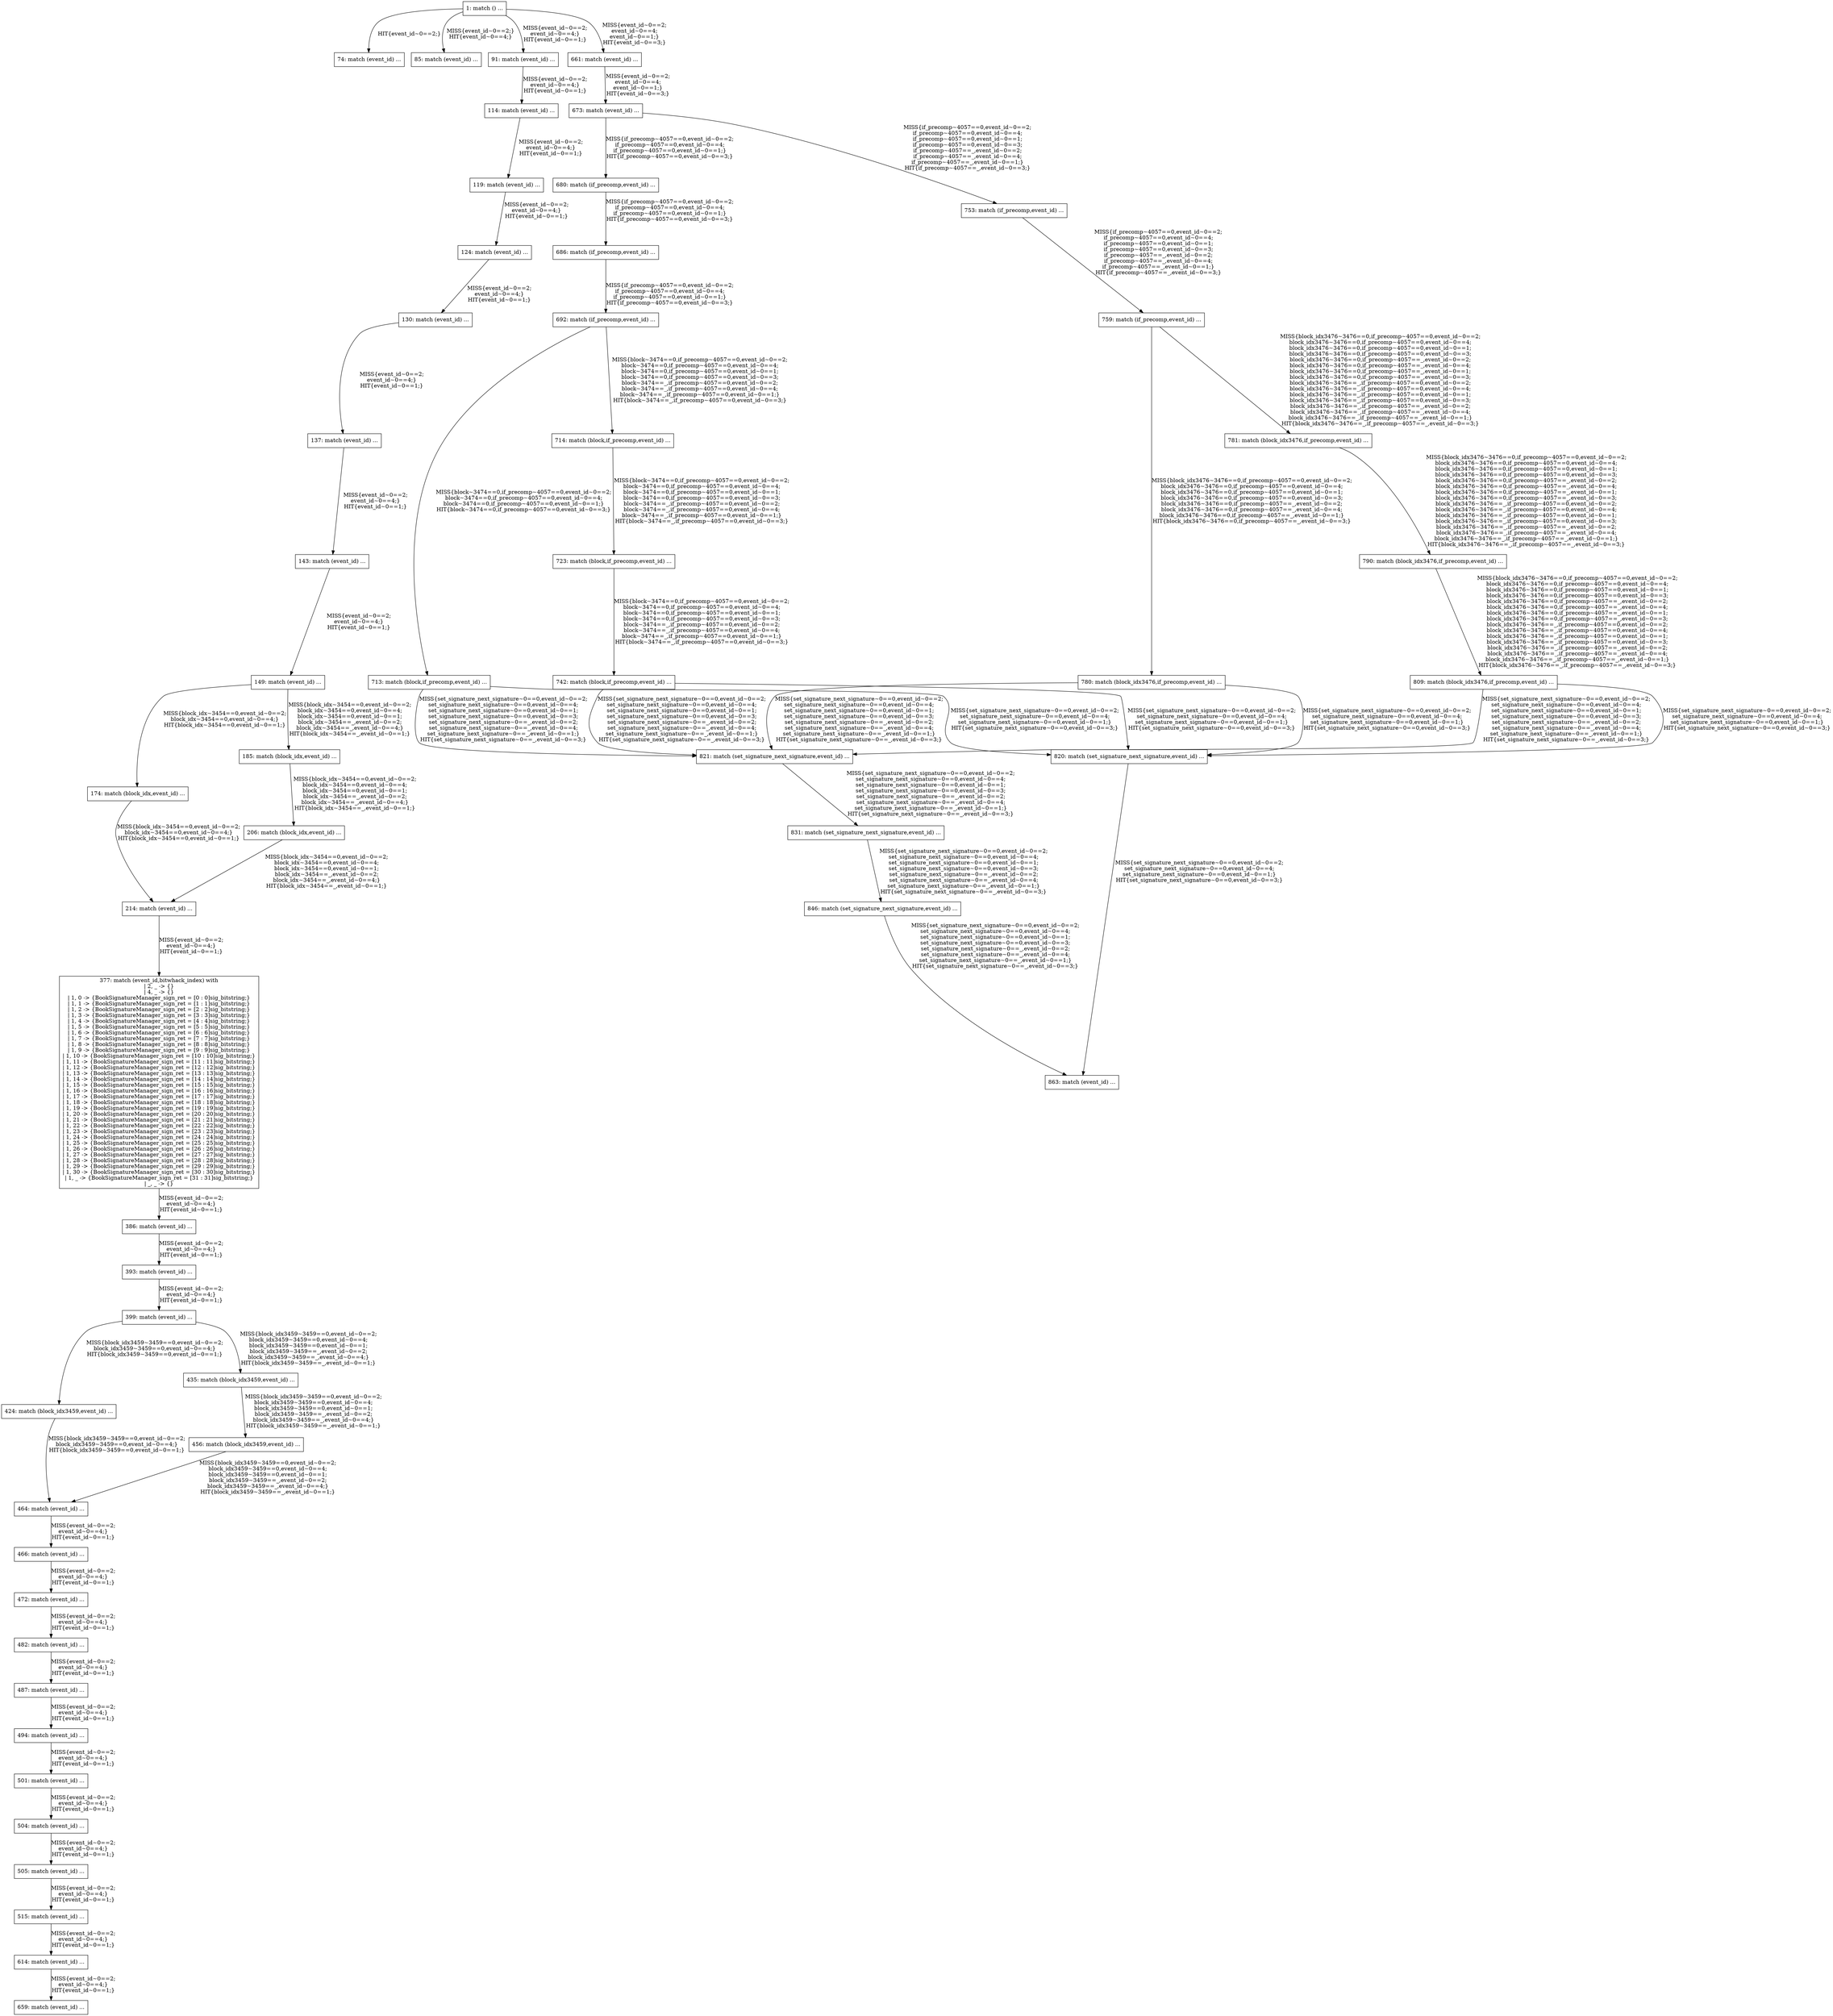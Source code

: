 digraph G {
  "1: match () ...
" [shape=box, ];
  "74: match (event_id) ...
" [shape=box, ];
  "85: match (event_id) ...
" [shape=box, ];
  "91: match (event_id) ...
" [shape=box, ];
  "114: match (event_id) ...
" [shape=box, ];
  "119: match (event_id) ...
" [shape=box, ];
  "124: match (event_id) ...
" [shape=box, ];
  "130: match (event_id) ...
" [shape=box, ];
  "137: match (event_id) ...
" [shape=box, ];
  "143: match (event_id) ...
" [shape=box, ];
  "149: match (event_id) ...
" [shape=box, ];
  "174: match (block_idx,event_id) ...
" [shape=box, ];
  "185: match (block_idx,event_id) ...
" [shape=box, ];
  "206: match (block_idx,event_id) ...
" [shape=box, ];
  "214: match (event_id) ...
" [shape=box, ];
  "377: match (event_id,bitwhack_index) with
| 2, _ -> {}
| 4, _ -> {}
| 1, 0 -> {BookSignatureManager_sign_ret = [0 : 0]sig_bitstring;}
| 1, 1 -> {BookSignatureManager_sign_ret = [1 : 1]sig_bitstring;}
| 1, 2 -> {BookSignatureManager_sign_ret = [2 : 2]sig_bitstring;}
| 1, 3 -> {BookSignatureManager_sign_ret = [3 : 3]sig_bitstring;}
| 1, 4 -> {BookSignatureManager_sign_ret = [4 : 4]sig_bitstring;}
| 1, 5 -> {BookSignatureManager_sign_ret = [5 : 5]sig_bitstring;}
| 1, 6 -> {BookSignatureManager_sign_ret = [6 : 6]sig_bitstring;}
| 1, 7 -> {BookSignatureManager_sign_ret = [7 : 7]sig_bitstring;}
| 1, 8 -> {BookSignatureManager_sign_ret = [8 : 8]sig_bitstring;}
| 1, 9 -> {BookSignatureManager_sign_ret = [9 : 9]sig_bitstring;}
| 1, 10 -> {BookSignatureManager_sign_ret = [10 : 10]sig_bitstring;}
| 1, 11 -> {BookSignatureManager_sign_ret = [11 : 11]sig_bitstring;}
| 1, 12 -> {BookSignatureManager_sign_ret = [12 : 12]sig_bitstring;}
| 1, 13 -> {BookSignatureManager_sign_ret = [13 : 13]sig_bitstring;}
| 1, 14 -> {BookSignatureManager_sign_ret = [14 : 14]sig_bitstring;}
| 1, 15 -> {BookSignatureManager_sign_ret = [15 : 15]sig_bitstring;}
| 1, 16 -> {BookSignatureManager_sign_ret = [16 : 16]sig_bitstring;}
| 1, 17 -> {BookSignatureManager_sign_ret = [17 : 17]sig_bitstring;}
| 1, 18 -> {BookSignatureManager_sign_ret = [18 : 18]sig_bitstring;}
| 1, 19 -> {BookSignatureManager_sign_ret = [19 : 19]sig_bitstring;}
| 1, 20 -> {BookSignatureManager_sign_ret = [20 : 20]sig_bitstring;}
| 1, 21 -> {BookSignatureManager_sign_ret = [21 : 21]sig_bitstring;}
| 1, 22 -> {BookSignatureManager_sign_ret = [22 : 22]sig_bitstring;}
| 1, 23 -> {BookSignatureManager_sign_ret = [23 : 23]sig_bitstring;}
| 1, 24 -> {BookSignatureManager_sign_ret = [24 : 24]sig_bitstring;}
| 1, 25 -> {BookSignatureManager_sign_ret = [25 : 25]sig_bitstring;}
| 1, 26 -> {BookSignatureManager_sign_ret = [26 : 26]sig_bitstring;}
| 1, 27 -> {BookSignatureManager_sign_ret = [27 : 27]sig_bitstring;}
| 1, 28 -> {BookSignatureManager_sign_ret = [28 : 28]sig_bitstring;}
| 1, 29 -> {BookSignatureManager_sign_ret = [29 : 29]sig_bitstring;}
| 1, 30 -> {BookSignatureManager_sign_ret = [30 : 30]sig_bitstring;}
| 1, _ -> {BookSignatureManager_sign_ret = [31 : 31]sig_bitstring;}
| _, _ -> {}" [
  shape=box, ];
  "386: match (event_id) ...
" [shape=box, ];
  "393: match (event_id) ...
" [shape=box, ];
  "399: match (event_id) ...
" [shape=box, ];
  "424: match (block_idx3459,event_id) ...
" [shape=box, ];
  "435: match (block_idx3459,event_id) ...
" [shape=box, ];
  "456: match (block_idx3459,event_id) ...
" [shape=box, ];
  "464: match (event_id) ...
" [shape=box, ];
  "466: match (event_id) ...
" [shape=box, ];
  "472: match (event_id) ...
" [shape=box, ];
  "482: match (event_id) ...
" [shape=box, ];
  "487: match (event_id) ...
" [shape=box, ];
  "494: match (event_id) ...
" [shape=box, ];
  "501: match (event_id) ...
" [shape=box, ];
  "504: match (event_id) ...
" [shape=box, ];
  "505: match (event_id) ...
" [shape=box, ];
  "515: match (event_id) ...
" [shape=box, ];
  "614: match (event_id) ...
" [shape=box, ];
  "659: match (event_id) ...
" [shape=box, ];
  "661: match (event_id) ...
" [shape=box, ];
  "673: match (event_id) ...
" [shape=box, ];
  "680: match (if_precomp,event_id) ...
" [shape=box, ];
  "686: match (if_precomp,event_id) ...
" [shape=box, ];
  "692: match (if_precomp,event_id) ...
" [shape=box, ];
  "713: match (block,if_precomp,event_id) ...
" [shape=box, ];
  "714: match (block,if_precomp,event_id) ...
" [shape=box, ];
  "723: match (block,if_precomp,event_id) ...
" [shape=box, ];
  "742: match (block,if_precomp,event_id) ...
" [shape=box, ];
  "753: match (if_precomp,event_id) ...
" [shape=box, ];
  "759: match (if_precomp,event_id) ...
" [shape=box, ];
  "780: match (block_idx3476,if_precomp,event_id) ...
" [shape=box, ];
  "781: match (block_idx3476,if_precomp,event_id) ...
" [shape=box, ];
  "790: match (block_idx3476,if_precomp,event_id) ...
" [shape=box, ];
  "809: match (block_idx3476,if_precomp,event_id) ...
" [shape=box, ];
  "820: match (set_signature_next_signature,event_id) ...
" [shape=box, ];
  "821: match (set_signature_next_signature,event_id) ...
" [shape=box, ];
  "831: match (set_signature_next_signature,event_id) ...
" [shape=box, ];
  "846: match (set_signature_next_signature,event_id) ...
" [shape=box, ];
  "863: match (event_id) ...
" [shape=box, ];
  
  
  "1: match () ...
" -> "74: match (event_id) ...
" [label="HIT{event_id~0==2;}",
                                                     ];
  "1: match () ...
" -> "85: match (event_id) ...
" [label="MISS{event_id~0==2;}
HIT{event_id~0==4;}",
                                                     ];
  "1: match () ...
" -> "91: match (event_id) ...
" [label="MISS{event_id~0==2;
event_id~0==4;}
HIT{event_id~0==1;}",
                                                     ];
  "1: match () ...
" -> "661: match (event_id) ...
" [label="MISS{event_id~0==2;
event_id~0==4;
event_id~0==1;}
HIT{event_id~0==3;}",
                                                      ];
  "91: match (event_id) ...
" -> "114: match (event_id) ...
" [label="MISS{event_id~0==2;
event_id~0==4;}
HIT{event_id~0==1;}",
                                                               ];
  "114: match (event_id) ...
" -> "119: match (event_id) ...
" [label="MISS{event_id~0==2;
event_id~0==4;}
HIT{event_id~0==1;}",
                                                                ];
  "119: match (event_id) ...
" -> "124: match (event_id) ...
" [label="MISS{event_id~0==2;
event_id~0==4;}
HIT{event_id~0==1;}",
                                                                ];
  "124: match (event_id) ...
" -> "130: match (event_id) ...
" [label="MISS{event_id~0==2;
event_id~0==4;}
HIT{event_id~0==1;}",
                                                                ];
  "130: match (event_id) ...
" -> "137: match (event_id) ...
" [label="MISS{event_id~0==2;
event_id~0==4;}
HIT{event_id~0==1;}",
                                                                ];
  "137: match (event_id) ...
" -> "143: match (event_id) ...
" [label="MISS{event_id~0==2;
event_id~0==4;}
HIT{event_id~0==1;}",
                                                                ];
  "143: match (event_id) ...
" -> "149: match (event_id) ...
" [label="MISS{event_id~0==2;
event_id~0==4;}
HIT{event_id~0==1;}",
                                                                ];
  "149: match (event_id) ...
" -> "174: match (block_idx,event_id) ...
" [
  label="MISS{block_idx~3454==0,event_id~0==2;
block_idx~3454==0,event_id~0==4;}
HIT{block_idx~3454==0,event_id~0==1;}",
  ];
  "149: match (event_id) ...
" -> "185: match (block_idx,event_id) ...
" [
  label="MISS{block_idx~3454==0,event_id~0==2;
block_idx~3454==0,event_id~0==4;
block_idx~3454==0,event_id~0==1;
block_idx~3454==_,event_id~0==2;
block_idx~3454==_,event_id~0==4;}
HIT{block_idx~3454==_,event_id~0==1;}",
  ];
  "174: match (block_idx,event_id) ...
" -> "214: match (event_id) ...
" [
  label="MISS{block_idx~3454==0,event_id~0==2;
block_idx~3454==0,event_id~0==4;}
HIT{block_idx~3454==0,event_id~0==1;}",
  ];
  "185: match (block_idx,event_id) ...
" -> "206: match (block_idx,event_id) ...
" [
  label="MISS{block_idx~3454==0,event_id~0==2;
block_idx~3454==0,event_id~0==4;
block_idx~3454==0,event_id~0==1;
block_idx~3454==_,event_id~0==2;
block_idx~3454==_,event_id~0==4;}
HIT{block_idx~3454==_,event_id~0==1;}",
  ];
  "206: match (block_idx,event_id) ...
" -> "214: match (event_id) ...
" [
  label="MISS{block_idx~3454==0,event_id~0==2;
block_idx~3454==0,event_id~0==4;
block_idx~3454==0,event_id~0==1;
block_idx~3454==_,event_id~0==2;
block_idx~3454==_,event_id~0==4;}
HIT{block_idx~3454==_,event_id~0==1;}",
  ];
  "214: match (event_id) ...
" -> "377: match (event_id,bitwhack_index) with
| 2, _ -> {}
| 4, _ -> {}
| 1, 0 -> {BookSignatureManager_sign_ret = [0 : 0]sig_bitstring;}
| 1, 1 -> {BookSignatureManager_sign_ret = [1 : 1]sig_bitstring;}
| 1, 2 -> {BookSignatureManager_sign_ret = [2 : 2]sig_bitstring;}
| 1, 3 -> {BookSignatureManager_sign_ret = [3 : 3]sig_bitstring;}
| 1, 4 -> {BookSignatureManager_sign_ret = [4 : 4]sig_bitstring;}
| 1, 5 -> {BookSignatureManager_sign_ret = [5 : 5]sig_bitstring;}
| 1, 6 -> {BookSignatureManager_sign_ret = [6 : 6]sig_bitstring;}
| 1, 7 -> {BookSignatureManager_sign_ret = [7 : 7]sig_bitstring;}
| 1, 8 -> {BookSignatureManager_sign_ret = [8 : 8]sig_bitstring;}
| 1, 9 -> {BookSignatureManager_sign_ret = [9 : 9]sig_bitstring;}
| 1, 10 -> {BookSignatureManager_sign_ret = [10 : 10]sig_bitstring;}
| 1, 11 -> {BookSignatureManager_sign_ret = [11 : 11]sig_bitstring;}
| 1, 12 -> {BookSignatureManager_sign_ret = [12 : 12]sig_bitstring;}
| 1, 13 -> {BookSignatureManager_sign_ret = [13 : 13]sig_bitstring;}
| 1, 14 -> {BookSignatureManager_sign_ret = [14 : 14]sig_bitstring;}
| 1, 15 -> {BookSignatureManager_sign_ret = [15 : 15]sig_bitstring;}
| 1, 16 -> {BookSignatureManager_sign_ret = [16 : 16]sig_bitstring;}
| 1, 17 -> {BookSignatureManager_sign_ret = [17 : 17]sig_bitstring;}
| 1, 18 -> {BookSignatureManager_sign_ret = [18 : 18]sig_bitstring;}
| 1, 19 -> {BookSignatureManager_sign_ret = [19 : 19]sig_bitstring;}
| 1, 20 -> {BookSignatureManager_sign_ret = [20 : 20]sig_bitstring;}
| 1, 21 -> {BookSignatureManager_sign_ret = [21 : 21]sig_bitstring;}
| 1, 22 -> {BookSignatureManager_sign_ret = [22 : 22]sig_bitstring;}
| 1, 23 -> {BookSignatureManager_sign_ret = [23 : 23]sig_bitstring;}
| 1, 24 -> {BookSignatureManager_sign_ret = [24 : 24]sig_bitstring;}
| 1, 25 -> {BookSignatureManager_sign_ret = [25 : 25]sig_bitstring;}
| 1, 26 -> {BookSignatureManager_sign_ret = [26 : 26]sig_bitstring;}
| 1, 27 -> {BookSignatureManager_sign_ret = [27 : 27]sig_bitstring;}
| 1, 28 -> {BookSignatureManager_sign_ret = [28 : 28]sig_bitstring;}
| 1, 29 -> {BookSignatureManager_sign_ret = [29 : 29]sig_bitstring;}
| 1, 30 -> {BookSignatureManager_sign_ret = [30 : 30]sig_bitstring;}
| 1, _ -> {BookSignatureManager_sign_ret = [31 : 31]sig_bitstring;}
| _, _ -> {}" [
  label="MISS{event_id~0==2;
event_id~0==4;}
HIT{event_id~0==1;}", ];
  "377: match (event_id,bitwhack_index) with
| 2, _ -> {}
| 4, _ -> {}
| 1, 0 -> {BookSignatureManager_sign_ret = [0 : 0]sig_bitstring;}
| 1, 1 -> {BookSignatureManager_sign_ret = [1 : 1]sig_bitstring;}
| 1, 2 -> {BookSignatureManager_sign_ret = [2 : 2]sig_bitstring;}
| 1, 3 -> {BookSignatureManager_sign_ret = [3 : 3]sig_bitstring;}
| 1, 4 -> {BookSignatureManager_sign_ret = [4 : 4]sig_bitstring;}
| 1, 5 -> {BookSignatureManager_sign_ret = [5 : 5]sig_bitstring;}
| 1, 6 -> {BookSignatureManager_sign_ret = [6 : 6]sig_bitstring;}
| 1, 7 -> {BookSignatureManager_sign_ret = [7 : 7]sig_bitstring;}
| 1, 8 -> {BookSignatureManager_sign_ret = [8 : 8]sig_bitstring;}
| 1, 9 -> {BookSignatureManager_sign_ret = [9 : 9]sig_bitstring;}
| 1, 10 -> {BookSignatureManager_sign_ret = [10 : 10]sig_bitstring;}
| 1, 11 -> {BookSignatureManager_sign_ret = [11 : 11]sig_bitstring;}
| 1, 12 -> {BookSignatureManager_sign_ret = [12 : 12]sig_bitstring;}
| 1, 13 -> {BookSignatureManager_sign_ret = [13 : 13]sig_bitstring;}
| 1, 14 -> {BookSignatureManager_sign_ret = [14 : 14]sig_bitstring;}
| 1, 15 -> {BookSignatureManager_sign_ret = [15 : 15]sig_bitstring;}
| 1, 16 -> {BookSignatureManager_sign_ret = [16 : 16]sig_bitstring;}
| 1, 17 -> {BookSignatureManager_sign_ret = [17 : 17]sig_bitstring;}
| 1, 18 -> {BookSignatureManager_sign_ret = [18 : 18]sig_bitstring;}
| 1, 19 -> {BookSignatureManager_sign_ret = [19 : 19]sig_bitstring;}
| 1, 20 -> {BookSignatureManager_sign_ret = [20 : 20]sig_bitstring;}
| 1, 21 -> {BookSignatureManager_sign_ret = [21 : 21]sig_bitstring;}
| 1, 22 -> {BookSignatureManager_sign_ret = [22 : 22]sig_bitstring;}
| 1, 23 -> {BookSignatureManager_sign_ret = [23 : 23]sig_bitstring;}
| 1, 24 -> {BookSignatureManager_sign_ret = [24 : 24]sig_bitstring;}
| 1, 25 -> {BookSignatureManager_sign_ret = [25 : 25]sig_bitstring;}
| 1, 26 -> {BookSignatureManager_sign_ret = [26 : 26]sig_bitstring;}
| 1, 27 -> {BookSignatureManager_sign_ret = [27 : 27]sig_bitstring;}
| 1, 28 -> {BookSignatureManager_sign_ret = [28 : 28]sig_bitstring;}
| 1, 29 -> {BookSignatureManager_sign_ret = [29 : 29]sig_bitstring;}
| 1, 30 -> {BookSignatureManager_sign_ret = [30 : 30]sig_bitstring;}
| 1, _ -> {BookSignatureManager_sign_ret = [31 : 31]sig_bitstring;}
| _, _ -> {}" -> "386: match (event_id) ...
" [
  label="MISS{event_id~0==2;
event_id~0==4;}
HIT{event_id~0==1;}", ];
  "386: match (event_id) ...
" -> "393: match (event_id) ...
" [label="MISS{event_id~0==2;
event_id~0==4;}
HIT{event_id~0==1;}",
                                                                ];
  "393: match (event_id) ...
" -> "399: match (event_id) ...
" [label="MISS{event_id~0==2;
event_id~0==4;}
HIT{event_id~0==1;}",
                                                                ];
  "399: match (event_id) ...
" -> "424: match (block_idx3459,event_id) ...
" [
  label="MISS{block_idx3459~3459==0,event_id~0==2;
block_idx3459~3459==0,event_id~0==4;}
HIT{block_idx3459~3459==0,event_id~0==1;}",
  ];
  "399: match (event_id) ...
" -> "435: match (block_idx3459,event_id) ...
" [
  label="MISS{block_idx3459~3459==0,event_id~0==2;
block_idx3459~3459==0,event_id~0==4;
block_idx3459~3459==0,event_id~0==1;
block_idx3459~3459==_,event_id~0==2;
block_idx3459~3459==_,event_id~0==4;}
HIT{block_idx3459~3459==_,event_id~0==1;}",
  ];
  "424: match (block_idx3459,event_id) ...
" -> "464: match (event_id) ...
" [
  label="MISS{block_idx3459~3459==0,event_id~0==2;
block_idx3459~3459==0,event_id~0==4;}
HIT{block_idx3459~3459==0,event_id~0==1;}",
  ];
  "435: match (block_idx3459,event_id) ...
" -> "456: match (block_idx3459,event_id) ...
" [
  label="MISS{block_idx3459~3459==0,event_id~0==2;
block_idx3459~3459==0,event_id~0==4;
block_idx3459~3459==0,event_id~0==1;
block_idx3459~3459==_,event_id~0==2;
block_idx3459~3459==_,event_id~0==4;}
HIT{block_idx3459~3459==_,event_id~0==1;}",
  ];
  "456: match (block_idx3459,event_id) ...
" -> "464: match (event_id) ...
" [
  label="MISS{block_idx3459~3459==0,event_id~0==2;
block_idx3459~3459==0,event_id~0==4;
block_idx3459~3459==0,event_id~0==1;
block_idx3459~3459==_,event_id~0==2;
block_idx3459~3459==_,event_id~0==4;}
HIT{block_idx3459~3459==_,event_id~0==1;}",
  ];
  "464: match (event_id) ...
" -> "466: match (event_id) ...
" [label="MISS{event_id~0==2;
event_id~0==4;}
HIT{event_id~0==1;}",
                                                                ];
  "466: match (event_id) ...
" -> "472: match (event_id) ...
" [label="MISS{event_id~0==2;
event_id~0==4;}
HIT{event_id~0==1;}",
                                                                ];
  "472: match (event_id) ...
" -> "482: match (event_id) ...
" [label="MISS{event_id~0==2;
event_id~0==4;}
HIT{event_id~0==1;}",
                                                                ];
  "482: match (event_id) ...
" -> "487: match (event_id) ...
" [label="MISS{event_id~0==2;
event_id~0==4;}
HIT{event_id~0==1;}",
                                                                ];
  "487: match (event_id) ...
" -> "494: match (event_id) ...
" [label="MISS{event_id~0==2;
event_id~0==4;}
HIT{event_id~0==1;}",
                                                                ];
  "494: match (event_id) ...
" -> "501: match (event_id) ...
" [label="MISS{event_id~0==2;
event_id~0==4;}
HIT{event_id~0==1;}",
                                                                ];
  "501: match (event_id) ...
" -> "504: match (event_id) ...
" [label="MISS{event_id~0==2;
event_id~0==4;}
HIT{event_id~0==1;}",
                                                                ];
  "504: match (event_id) ...
" -> "505: match (event_id) ...
" [label="MISS{event_id~0==2;
event_id~0==4;}
HIT{event_id~0==1;}",
                                                                ];
  "505: match (event_id) ...
" -> "515: match (event_id) ...
" [label="MISS{event_id~0==2;
event_id~0==4;}
HIT{event_id~0==1;}",
                                                                ];
  "515: match (event_id) ...
" -> "614: match (event_id) ...
" [label="MISS{event_id~0==2;
event_id~0==4;}
HIT{event_id~0==1;}",
                                                                ];
  "614: match (event_id) ...
" -> "659: match (event_id) ...
" [label="MISS{event_id~0==2;
event_id~0==4;}
HIT{event_id~0==1;}",
                                                                ];
  "661: match (event_id) ...
" -> "673: match (event_id) ...
" [label="MISS{event_id~0==2;
event_id~0==4;
event_id~0==1;}
HIT{event_id~0==3;}",
                                                                ];
  "673: match (event_id) ...
" -> "680: match (if_precomp,event_id) ...
" [
  label="MISS{if_precomp~4057==0,event_id~0==2;
if_precomp~4057==0,event_id~0==4;
if_precomp~4057==0,event_id~0==1;}
HIT{if_precomp~4057==0,event_id~0==3;}",
  ];
  "673: match (event_id) ...
" -> "753: match (if_precomp,event_id) ...
" [
  label="MISS{if_precomp~4057==0,event_id~0==2;
if_precomp~4057==0,event_id~0==4;
if_precomp~4057==0,event_id~0==1;
if_precomp~4057==0,event_id~0==3;
if_precomp~4057==_,event_id~0==2;
if_precomp~4057==_,event_id~0==4;
if_precomp~4057==_,event_id~0==1;}
HIT{if_precomp~4057==_,event_id~0==3;}",
  ];
  "680: match (if_precomp,event_id) ...
" -> "686: match (if_precomp,event_id) ...
" [
  label="MISS{if_precomp~4057==0,event_id~0==2;
if_precomp~4057==0,event_id~0==4;
if_precomp~4057==0,event_id~0==1;}
HIT{if_precomp~4057==0,event_id~0==3;}",
  ];
  "686: match (if_precomp,event_id) ...
" -> "692: match (if_precomp,event_id) ...
" [
  label="MISS{if_precomp~4057==0,event_id~0==2;
if_precomp~4057==0,event_id~0==4;
if_precomp~4057==0,event_id~0==1;}
HIT{if_precomp~4057==0,event_id~0==3;}",
  ];
  "692: match (if_precomp,event_id) ...
" -> "713: match (block,if_precomp,event_id) ...
" [
  label="MISS{block~3474==0,if_precomp~4057==0,event_id~0==2;
block~3474==0,if_precomp~4057==0,event_id~0==4;
block~3474==0,if_precomp~4057==0,event_id~0==1;}
HIT{block~3474==0,if_precomp~4057==0,event_id~0==3;}",
  ];
  "692: match (if_precomp,event_id) ...
" -> "714: match (block,if_precomp,event_id) ...
" [
  label="MISS{block~3474==0,if_precomp~4057==0,event_id~0==2;
block~3474==0,if_precomp~4057==0,event_id~0==4;
block~3474==0,if_precomp~4057==0,event_id~0==1;
block~3474==0,if_precomp~4057==0,event_id~0==3;
block~3474==_,if_precomp~4057==0,event_id~0==2;
block~3474==_,if_precomp~4057==0,event_id~0==4;
block~3474==_,if_precomp~4057==0,event_id~0==1;}
HIT{block~3474==_,if_precomp~4057==0,event_id~0==3;}",
  ];
  "713: match (block,if_precomp,event_id) ...
" -> "820: match (set_signature_next_signature,event_id) ...
" [
  label="MISS{set_signature_next_signature~0==0,event_id~0==2;
set_signature_next_signature~0==0,event_id~0==4;
set_signature_next_signature~0==0,event_id~0==1;}
HIT{set_signature_next_signature~0==0,event_id~0==3;}",
  ];
  "713: match (block,if_precomp,event_id) ...
" -> "821: match (set_signature_next_signature,event_id) ...
" [
  label="MISS{set_signature_next_signature~0==0,event_id~0==2;
set_signature_next_signature~0==0,event_id~0==4;
set_signature_next_signature~0==0,event_id~0==1;
set_signature_next_signature~0==0,event_id~0==3;
set_signature_next_signature~0==_,event_id~0==2;
set_signature_next_signature~0==_,event_id~0==4;
set_signature_next_signature~0==_,event_id~0==1;}
HIT{set_signature_next_signature~0==_,event_id~0==3;}",
  ];
  "714: match (block,if_precomp,event_id) ...
" -> "723: match (block,if_precomp,event_id) ...
" [
  label="MISS{block~3474==0,if_precomp~4057==0,event_id~0==2;
block~3474==0,if_precomp~4057==0,event_id~0==4;
block~3474==0,if_precomp~4057==0,event_id~0==1;
block~3474==0,if_precomp~4057==0,event_id~0==3;
block~3474==_,if_precomp~4057==0,event_id~0==2;
block~3474==_,if_precomp~4057==0,event_id~0==4;
block~3474==_,if_precomp~4057==0,event_id~0==1;}
HIT{block~3474==_,if_precomp~4057==0,event_id~0==3;}",
  ];
  "723: match (block,if_precomp,event_id) ...
" -> "742: match (block,if_precomp,event_id) ...
" [
  label="MISS{block~3474==0,if_precomp~4057==0,event_id~0==2;
block~3474==0,if_precomp~4057==0,event_id~0==4;
block~3474==0,if_precomp~4057==0,event_id~0==1;
block~3474==0,if_precomp~4057==0,event_id~0==3;
block~3474==_,if_precomp~4057==0,event_id~0==2;
block~3474==_,if_precomp~4057==0,event_id~0==4;
block~3474==_,if_precomp~4057==0,event_id~0==1;}
HIT{block~3474==_,if_precomp~4057==0,event_id~0==3;}",
  ];
  "742: match (block,if_precomp,event_id) ...
" -> "820: match (set_signature_next_signature,event_id) ...
" [
  label="MISS{set_signature_next_signature~0==0,event_id~0==2;
set_signature_next_signature~0==0,event_id~0==4;
set_signature_next_signature~0==0,event_id~0==1;}
HIT{set_signature_next_signature~0==0,event_id~0==3;}",
  ];
  "742: match (block,if_precomp,event_id) ...
" -> "821: match (set_signature_next_signature,event_id) ...
" [
  label="MISS{set_signature_next_signature~0==0,event_id~0==2;
set_signature_next_signature~0==0,event_id~0==4;
set_signature_next_signature~0==0,event_id~0==1;
set_signature_next_signature~0==0,event_id~0==3;
set_signature_next_signature~0==_,event_id~0==2;
set_signature_next_signature~0==_,event_id~0==4;
set_signature_next_signature~0==_,event_id~0==1;}
HIT{set_signature_next_signature~0==_,event_id~0==3;}",
  ];
  "753: match (if_precomp,event_id) ...
" -> "759: match (if_precomp,event_id) ...
" [
  label="MISS{if_precomp~4057==0,event_id~0==2;
if_precomp~4057==0,event_id~0==4;
if_precomp~4057==0,event_id~0==1;
if_precomp~4057==0,event_id~0==3;
if_precomp~4057==_,event_id~0==2;
if_precomp~4057==_,event_id~0==4;
if_precomp~4057==_,event_id~0==1;}
HIT{if_precomp~4057==_,event_id~0==3;}",
  ];
  "759: match (if_precomp,event_id) ...
" -> "780: match (block_idx3476,if_precomp,event_id) ...
" [
  label="MISS{block_idx3476~3476==0,if_precomp~4057==0,event_id~0==2;
block_idx3476~3476==0,if_precomp~4057==0,event_id~0==4;
block_idx3476~3476==0,if_precomp~4057==0,event_id~0==1;
block_idx3476~3476==0,if_precomp~4057==0,event_id~0==3;
block_idx3476~3476==0,if_precomp~4057==_,event_id~0==2;
block_idx3476~3476==0,if_precomp~4057==_,event_id~0==4;
block_idx3476~3476==0,if_precomp~4057==_,event_id~0==1;}
HIT{block_idx3476~3476==0,if_precomp~4057==_,event_id~0==3;}",
  ];
  "759: match (if_precomp,event_id) ...
" -> "781: match (block_idx3476,if_precomp,event_id) ...
" [
  label="MISS{block_idx3476~3476==0,if_precomp~4057==0,event_id~0==2;
block_idx3476~3476==0,if_precomp~4057==0,event_id~0==4;
block_idx3476~3476==0,if_precomp~4057==0,event_id~0==1;
block_idx3476~3476==0,if_precomp~4057==0,event_id~0==3;
block_idx3476~3476==0,if_precomp~4057==_,event_id~0==2;
block_idx3476~3476==0,if_precomp~4057==_,event_id~0==4;
block_idx3476~3476==0,if_precomp~4057==_,event_id~0==1;
block_idx3476~3476==0,if_precomp~4057==_,event_id~0==3;
block_idx3476~3476==_,if_precomp~4057==0,event_id~0==2;
block_idx3476~3476==_,if_precomp~4057==0,event_id~0==4;
block_idx3476~3476==_,if_precomp~4057==0,event_id~0==1;
block_idx3476~3476==_,if_precomp~4057==0,event_id~0==3;
block_idx3476~3476==_,if_precomp~4057==_,event_id~0==2;
block_idx3476~3476==_,if_precomp~4057==_,event_id~0==4;
block_idx3476~3476==_,if_precomp~4057==_,event_id~0==1;}
HIT{block_idx3476~3476==_,if_precomp~4057==_,event_id~0==3;}",
  ];
  "780: match (block_idx3476,if_precomp,event_id) ...
" -> "820: match (set_signature_next_signature,event_id) ...
" [
  label="MISS{set_signature_next_signature~0==0,event_id~0==2;
set_signature_next_signature~0==0,event_id~0==4;
set_signature_next_signature~0==0,event_id~0==1;}
HIT{set_signature_next_signature~0==0,event_id~0==3;}",
  ];
  "780: match (block_idx3476,if_precomp,event_id) ...
" -> "821: match (set_signature_next_signature,event_id) ...
" [
  label="MISS{set_signature_next_signature~0==0,event_id~0==2;
set_signature_next_signature~0==0,event_id~0==4;
set_signature_next_signature~0==0,event_id~0==1;
set_signature_next_signature~0==0,event_id~0==3;
set_signature_next_signature~0==_,event_id~0==2;
set_signature_next_signature~0==_,event_id~0==4;
set_signature_next_signature~0==_,event_id~0==1;}
HIT{set_signature_next_signature~0==_,event_id~0==3;}",
  ];
  "781: match (block_idx3476,if_precomp,event_id) ...
" -> "790: match (block_idx3476,if_precomp,event_id) ...
" [
  label="MISS{block_idx3476~3476==0,if_precomp~4057==0,event_id~0==2;
block_idx3476~3476==0,if_precomp~4057==0,event_id~0==4;
block_idx3476~3476==0,if_precomp~4057==0,event_id~0==1;
block_idx3476~3476==0,if_precomp~4057==0,event_id~0==3;
block_idx3476~3476==0,if_precomp~4057==_,event_id~0==2;
block_idx3476~3476==0,if_precomp~4057==_,event_id~0==4;
block_idx3476~3476==0,if_precomp~4057==_,event_id~0==1;
block_idx3476~3476==0,if_precomp~4057==_,event_id~0==3;
block_idx3476~3476==_,if_precomp~4057==0,event_id~0==2;
block_idx3476~3476==_,if_precomp~4057==0,event_id~0==4;
block_idx3476~3476==_,if_precomp~4057==0,event_id~0==1;
block_idx3476~3476==_,if_precomp~4057==0,event_id~0==3;
block_idx3476~3476==_,if_precomp~4057==_,event_id~0==2;
block_idx3476~3476==_,if_precomp~4057==_,event_id~0==4;
block_idx3476~3476==_,if_precomp~4057==_,event_id~0==1;}
HIT{block_idx3476~3476==_,if_precomp~4057==_,event_id~0==3;}",
  ];
  "790: match (block_idx3476,if_precomp,event_id) ...
" -> "809: match (block_idx3476,if_precomp,event_id) ...
" [
  label="MISS{block_idx3476~3476==0,if_precomp~4057==0,event_id~0==2;
block_idx3476~3476==0,if_precomp~4057==0,event_id~0==4;
block_idx3476~3476==0,if_precomp~4057==0,event_id~0==1;
block_idx3476~3476==0,if_precomp~4057==0,event_id~0==3;
block_idx3476~3476==0,if_precomp~4057==_,event_id~0==2;
block_idx3476~3476==0,if_precomp~4057==_,event_id~0==4;
block_idx3476~3476==0,if_precomp~4057==_,event_id~0==1;
block_idx3476~3476==0,if_precomp~4057==_,event_id~0==3;
block_idx3476~3476==_,if_precomp~4057==0,event_id~0==2;
block_idx3476~3476==_,if_precomp~4057==0,event_id~0==4;
block_idx3476~3476==_,if_precomp~4057==0,event_id~0==1;
block_idx3476~3476==_,if_precomp~4057==0,event_id~0==3;
block_idx3476~3476==_,if_precomp~4057==_,event_id~0==2;
block_idx3476~3476==_,if_precomp~4057==_,event_id~0==4;
block_idx3476~3476==_,if_precomp~4057==_,event_id~0==1;}
HIT{block_idx3476~3476==_,if_precomp~4057==_,event_id~0==3;}",
  ];
  "809: match (block_idx3476,if_precomp,event_id) ...
" -> "820: match (set_signature_next_signature,event_id) ...
" [
  label="MISS{set_signature_next_signature~0==0,event_id~0==2;
set_signature_next_signature~0==0,event_id~0==4;
set_signature_next_signature~0==0,event_id~0==1;}
HIT{set_signature_next_signature~0==0,event_id~0==3;}",
  ];
  "809: match (block_idx3476,if_precomp,event_id) ...
" -> "821: match (set_signature_next_signature,event_id) ...
" [
  label="MISS{set_signature_next_signature~0==0,event_id~0==2;
set_signature_next_signature~0==0,event_id~0==4;
set_signature_next_signature~0==0,event_id~0==1;
set_signature_next_signature~0==0,event_id~0==3;
set_signature_next_signature~0==_,event_id~0==2;
set_signature_next_signature~0==_,event_id~0==4;
set_signature_next_signature~0==_,event_id~0==1;}
HIT{set_signature_next_signature~0==_,event_id~0==3;}",
  ];
  "820: match (set_signature_next_signature,event_id) ...
" -> "863: match (event_id) ...
" [
  label="MISS{set_signature_next_signature~0==0,event_id~0==2;
set_signature_next_signature~0==0,event_id~0==4;
set_signature_next_signature~0==0,event_id~0==1;}
HIT{set_signature_next_signature~0==0,event_id~0==3;}",
  ];
  "821: match (set_signature_next_signature,event_id) ...
" -> "831: match (set_signature_next_signature,event_id) ...
" [
  label="MISS{set_signature_next_signature~0==0,event_id~0==2;
set_signature_next_signature~0==0,event_id~0==4;
set_signature_next_signature~0==0,event_id~0==1;
set_signature_next_signature~0==0,event_id~0==3;
set_signature_next_signature~0==_,event_id~0==2;
set_signature_next_signature~0==_,event_id~0==4;
set_signature_next_signature~0==_,event_id~0==1;}
HIT{set_signature_next_signature~0==_,event_id~0==3;}",
  ];
  "831: match (set_signature_next_signature,event_id) ...
" -> "846: match (set_signature_next_signature,event_id) ...
" [
  label="MISS{set_signature_next_signature~0==0,event_id~0==2;
set_signature_next_signature~0==0,event_id~0==4;
set_signature_next_signature~0==0,event_id~0==1;
set_signature_next_signature~0==0,event_id~0==3;
set_signature_next_signature~0==_,event_id~0==2;
set_signature_next_signature~0==_,event_id~0==4;
set_signature_next_signature~0==_,event_id~0==1;}
HIT{set_signature_next_signature~0==_,event_id~0==3;}",
  ];
  "846: match (set_signature_next_signature,event_id) ...
" -> "863: match (event_id) ...
" [
  label="MISS{set_signature_next_signature~0==0,event_id~0==2;
set_signature_next_signature~0==0,event_id~0==4;
set_signature_next_signature~0==0,event_id~0==1;
set_signature_next_signature~0==0,event_id~0==3;
set_signature_next_signature~0==_,event_id~0==2;
set_signature_next_signature~0==_,event_id~0==4;
set_signature_next_signature~0==_,event_id~0==1;}
HIT{set_signature_next_signature~0==_,event_id~0==3;}",
  ];
  
  }
